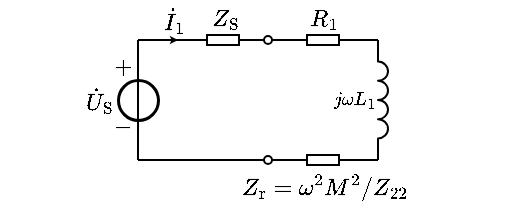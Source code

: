 <mxfile version="17.2.1" type="device"><diagram id="UwlGWBGw4fq1X_w73Wzh" name="第 1 页"><mxGraphModel dx="373" dy="326" grid="1" gridSize="5" guides="1" tooltips="1" connect="1" arrows="1" fold="1" page="1" pageScale="1" pageWidth="827" pageHeight="1169" math="1" shadow="0"><root><mxCell id="0"/><mxCell id="1" parent="0"/><mxCell id="00-ww9Xo8HocK9piSCjT-39" value="" style="endArrow=none;html=1;rounded=0;endSize=5;exitX=0;exitY=0.5;exitDx=0;exitDy=0;exitPerimeter=0;" edge="1" parent="1" source="00-ww9Xo8HocK9piSCjT-41"><mxGeometry width="50" height="50" relative="1" as="geometry"><mxPoint x="235" y="190" as="sourcePoint"/><mxPoint x="268" y="190" as="targetPoint"/></mxGeometry></mxCell><mxCell id="00-ww9Xo8HocK9piSCjT-5" value="" style="pointerEvents=1;verticalLabelPosition=bottom;shadow=0;dashed=0;align=center;html=1;verticalAlign=top;shape=mxgraph.electrical.inductors.inductor_3;direction=south;deletable=1;fixDash=0;snapToPoint=0;comic=0;sketch=0;strokeWidth=1;" vertex="1" parent="1"><mxGeometry x="325" y="190" width="5" height="60" as="geometry"/></mxCell><mxCell id="00-ww9Xo8HocK9piSCjT-6" value="" style="endArrow=none;html=1;rounded=0;startArrow=oval;startFill=0;endSize=4;startSize=4;deletable=1;fixDash=0;snapToPoint=0;entryX=1;entryY=0.5;entryDx=0;entryDy=0;entryPerimeter=0;" edge="1" parent="1" target="00-ww9Xo8HocK9piSCjT-32"><mxGeometry width="50" height="50" relative="1" as="geometry"><mxPoint x="270" y="190" as="sourcePoint"/><mxPoint x="285" y="190" as="targetPoint"/></mxGeometry></mxCell><mxCell id="00-ww9Xo8HocK9piSCjT-7" value="" style="endArrow=none;html=1;rounded=0;startArrow=oval;startFill=0;endSize=4;startSize=4;deletable=1;fixDash=0;snapToPoint=0;entryX=1;entryY=0.5;entryDx=0;entryDy=0;entryPerimeter=0;" edge="1" parent="1" target="00-ww9Xo8HocK9piSCjT-60"><mxGeometry width="50" height="50" relative="1" as="geometry"><mxPoint x="270" y="250" as="sourcePoint"/><mxPoint x="285" y="250" as="targetPoint"/></mxGeometry></mxCell><mxCell id="00-ww9Xo8HocK9piSCjT-15" value="$$j\omega L_1$$" style="text;html=1;align=center;verticalAlign=middle;resizable=1;points=[];autosize=1;strokeColor=none;fillColor=none;movable=1;rotatable=1;deletable=1;editable=1;connectable=1;fontSize=8;" vertex="1" parent="1"><mxGeometry x="300" y="210" width="25" height="20" as="geometry"/></mxCell><mxCell id="00-ww9Xo8HocK9piSCjT-31" value="$$R_1$$" style="text;html=1;resizable=1;autosize=1;align=center;verticalAlign=middle;points=[];fillColor=none;strokeColor=none;rounded=0;fontSize=10;movable=1;rotatable=1;deletable=1;editable=1;connectable=1;" vertex="1" parent="1"><mxGeometry x="290" y="170" width="15" height="20" as="geometry"/></mxCell><mxCell id="00-ww9Xo8HocK9piSCjT-32" value="" style="pointerEvents=1;verticalLabelPosition=bottom;shadow=0;dashed=0;align=center;html=1;verticalAlign=top;shape=mxgraph.electrical.resistors.resistor_1;fontSize=10;direction=west;" vertex="1" parent="1"><mxGeometry x="285" y="187.5" width="25" height="5" as="geometry"/></mxCell><mxCell id="00-ww9Xo8HocK9piSCjT-33" value="" style="endArrow=none;html=1;rounded=0;endSize=5;entryX=0;entryY=1;entryDx=0;entryDy=0;entryPerimeter=0;exitX=0;exitY=0.5;exitDx=0;exitDy=0;exitPerimeter=0;" edge="1" parent="1" source="00-ww9Xo8HocK9piSCjT-32" target="00-ww9Xo8HocK9piSCjT-5"><mxGeometry width="50" height="50" relative="1" as="geometry"><mxPoint x="275" y="175" as="sourcePoint"/><mxPoint x="325" y="125" as="targetPoint"/></mxGeometry></mxCell><mxCell id="00-ww9Xo8HocK9piSCjT-37" value="$$\dot{I}_1$$" style="text;html=1;resizable=1;autosize=1;align=center;verticalAlign=middle;points=[];fillColor=none;strokeColor=none;rounded=0;fontSize=10;connectable=0;movable=1;rotatable=1;deletable=1;editable=1;" vertex="1" parent="1"><mxGeometry x="215" y="170" width="15" height="20" as="geometry"/></mxCell><mxCell id="00-ww9Xo8HocK9piSCjT-38" value="" style="endArrow=classic;html=1;rounded=0;fontSize=12;startSize=4;endSize=1;strokeWidth=1;jumpSize=6;" edge="1" parent="1"><mxGeometry width="50" height="50" relative="1" as="geometry"><mxPoint x="210" y="190" as="sourcePoint"/><mxPoint x="225" y="190" as="targetPoint"/></mxGeometry></mxCell><mxCell id="00-ww9Xo8HocK9piSCjT-40" value="$$Z_\mathrm{S}$$" style="text;html=1;resizable=1;autosize=1;align=center;verticalAlign=middle;points=[];fillColor=none;strokeColor=none;rounded=0;fontSize=10;movable=1;rotatable=1;deletable=1;editable=1;connectable=1;" vertex="1" parent="1"><mxGeometry x="240" y="170" width="15" height="20" as="geometry"/></mxCell><mxCell id="00-ww9Xo8HocK9piSCjT-41" value="" style="pointerEvents=1;verticalLabelPosition=bottom;shadow=0;dashed=0;align=center;html=1;verticalAlign=top;shape=mxgraph.electrical.resistors.resistor_1;fontSize=10;direction=west;" vertex="1" parent="1"><mxGeometry x="235" y="187.5" width="25" height="5" as="geometry"/></mxCell><mxCell id="00-ww9Xo8HocK9piSCjT-42" value="" style="endArrow=none;html=1;rounded=0;endSize=5;entryX=1;entryY=0.5;entryDx=0;entryDy=0;entryPerimeter=0;" edge="1" parent="1" target="00-ww9Xo8HocK9piSCjT-41"><mxGeometry width="50" height="50" relative="1" as="geometry"><mxPoint x="205" y="190" as="sourcePoint"/><mxPoint x="220" y="130" as="targetPoint"/></mxGeometry></mxCell><mxCell id="00-ww9Xo8HocK9piSCjT-43" value="" style="endArrow=none;html=1;rounded=0;endSize=5;" edge="1" parent="1"><mxGeometry width="50" height="50" relative="1" as="geometry"><mxPoint x="205" y="250" as="sourcePoint"/><mxPoint x="268" y="250" as="targetPoint"/></mxGeometry></mxCell><mxCell id="00-ww9Xo8HocK9piSCjT-45" value="$$-$$" style="text;resizable=1;autosize=1;align=center;verticalAlign=middle;points=[];fillColor=none;strokeColor=none;rounded=0;html=1;imageAspect=1;noLabel=0;recursiveResize=1;expand=1;editable=1;movable=1;rotatable=1;deletable=1;connectable=0;comic=0;fontSize=10;" vertex="1" parent="1"><mxGeometry x="189.0" y="222.5" width="15" height="20" as="geometry"/></mxCell><mxCell id="00-ww9Xo8HocK9piSCjT-46" value="$$+$$" style="text;html=1;resizable=1;autosize=1;align=center;verticalAlign=middle;points=[];fillColor=none;strokeColor=none;rounded=0;movable=1;rotatable=1;deletable=1;editable=1;connectable=0;fontSize=10;" vertex="1" parent="1"><mxGeometry x="189.0" y="193" width="15" height="20" as="geometry"/></mxCell><mxCell id="00-ww9Xo8HocK9piSCjT-47" value="" style="ellipse;whiteSpace=wrap;html=1;aspect=fixed;labelBorderColor=none;fontSize=10;strokeColor=default;strokeWidth=1.5;fillColor=none;" vertex="1" parent="1"><mxGeometry x="195" y="210" width="20" height="20" as="geometry"/></mxCell><mxCell id="00-ww9Xo8HocK9piSCjT-48" value="" style="endArrow=none;html=1;rounded=0;fontSize=10;startSize=4;endSize=4;exitX=0.5;exitY=0;exitDx=0;exitDy=0;" edge="1" parent="1" source="00-ww9Xo8HocK9piSCjT-47"><mxGeometry width="50" height="50" relative="1" as="geometry"><mxPoint x="205" y="270" as="sourcePoint"/><mxPoint x="205" y="190" as="targetPoint"/></mxGeometry></mxCell><mxCell id="00-ww9Xo8HocK9piSCjT-49" value="\(\dot{U}_\mathrm{S}\)" style="text;html=1;resizable=1;autosize=1;align=center;verticalAlign=middle;points=[];fillColor=none;strokeColor=none;rounded=0;comic=0;movable=1;rotatable=1;deletable=1;editable=1;connectable=0;fontSize=10;" vertex="1" parent="1"><mxGeometry x="175" y="210" width="20" height="20" as="geometry"/></mxCell><mxCell id="00-ww9Xo8HocK9piSCjT-50" value="" style="endArrow=none;html=1;rounded=0;fontSize=10;entryX=0.5;entryY=0;entryDx=0;entryDy=0;exitX=0.5;exitY=1;exitDx=0;exitDy=0;" edge="1" parent="1" source="00-ww9Xo8HocK9piSCjT-47" target="00-ww9Xo8HocK9piSCjT-47"><mxGeometry width="50" height="50" relative="1" as="geometry"><mxPoint x="235" y="250" as="sourcePoint"/><mxPoint x="285" y="200" as="targetPoint"/></mxGeometry></mxCell><mxCell id="00-ww9Xo8HocK9piSCjT-51" value="" style="endArrow=none;html=1;rounded=0;fontSize=10;entryX=0.5;entryY=1;entryDx=0;entryDy=0;" edge="1" parent="1" target="00-ww9Xo8HocK9piSCjT-47"><mxGeometry width="50" height="50" relative="1" as="geometry"><mxPoint x="205" y="250" as="sourcePoint"/><mxPoint x="290" y="215" as="targetPoint"/></mxGeometry></mxCell><mxCell id="00-ww9Xo8HocK9piSCjT-60" value="" style="pointerEvents=1;verticalLabelPosition=bottom;shadow=0;dashed=0;align=center;html=1;verticalAlign=top;shape=mxgraph.electrical.resistors.resistor_1;fontSize=10;direction=west;" vertex="1" parent="1"><mxGeometry x="285" y="247.5" width="25" height="5" as="geometry"/></mxCell><mxCell id="00-ww9Xo8HocK9piSCjT-61" value="" style="endArrow=none;html=1;rounded=0;endSize=5;entryX=0;entryY=0.5;entryDx=0;entryDy=0;entryPerimeter=0;exitX=1;exitY=1;exitDx=0;exitDy=0;exitPerimeter=0;" edge="1" parent="1" source="00-ww9Xo8HocK9piSCjT-5" target="00-ww9Xo8HocK9piSCjT-60"><mxGeometry width="50" height="50" relative="1" as="geometry"><mxPoint x="315" y="310" as="sourcePoint"/><mxPoint x="365" y="260" as="targetPoint"/></mxGeometry></mxCell><mxCell id="00-ww9Xo8HocK9piSCjT-62" value="$$Z_\mathrm{r}=\omega^2M^2/Z_{22}$$" style="text;html=1;align=center;verticalAlign=middle;resizable=1;points=[];autosize=1;strokeColor=none;fillColor=none;movable=1;rotatable=1;deletable=1;editable=1;connectable=1;fontSize=10;" vertex="1" parent="1"><mxGeometry x="254" y="252.5" width="87" height="20" as="geometry"/></mxCell></root></mxGraphModel></diagram></mxfile>